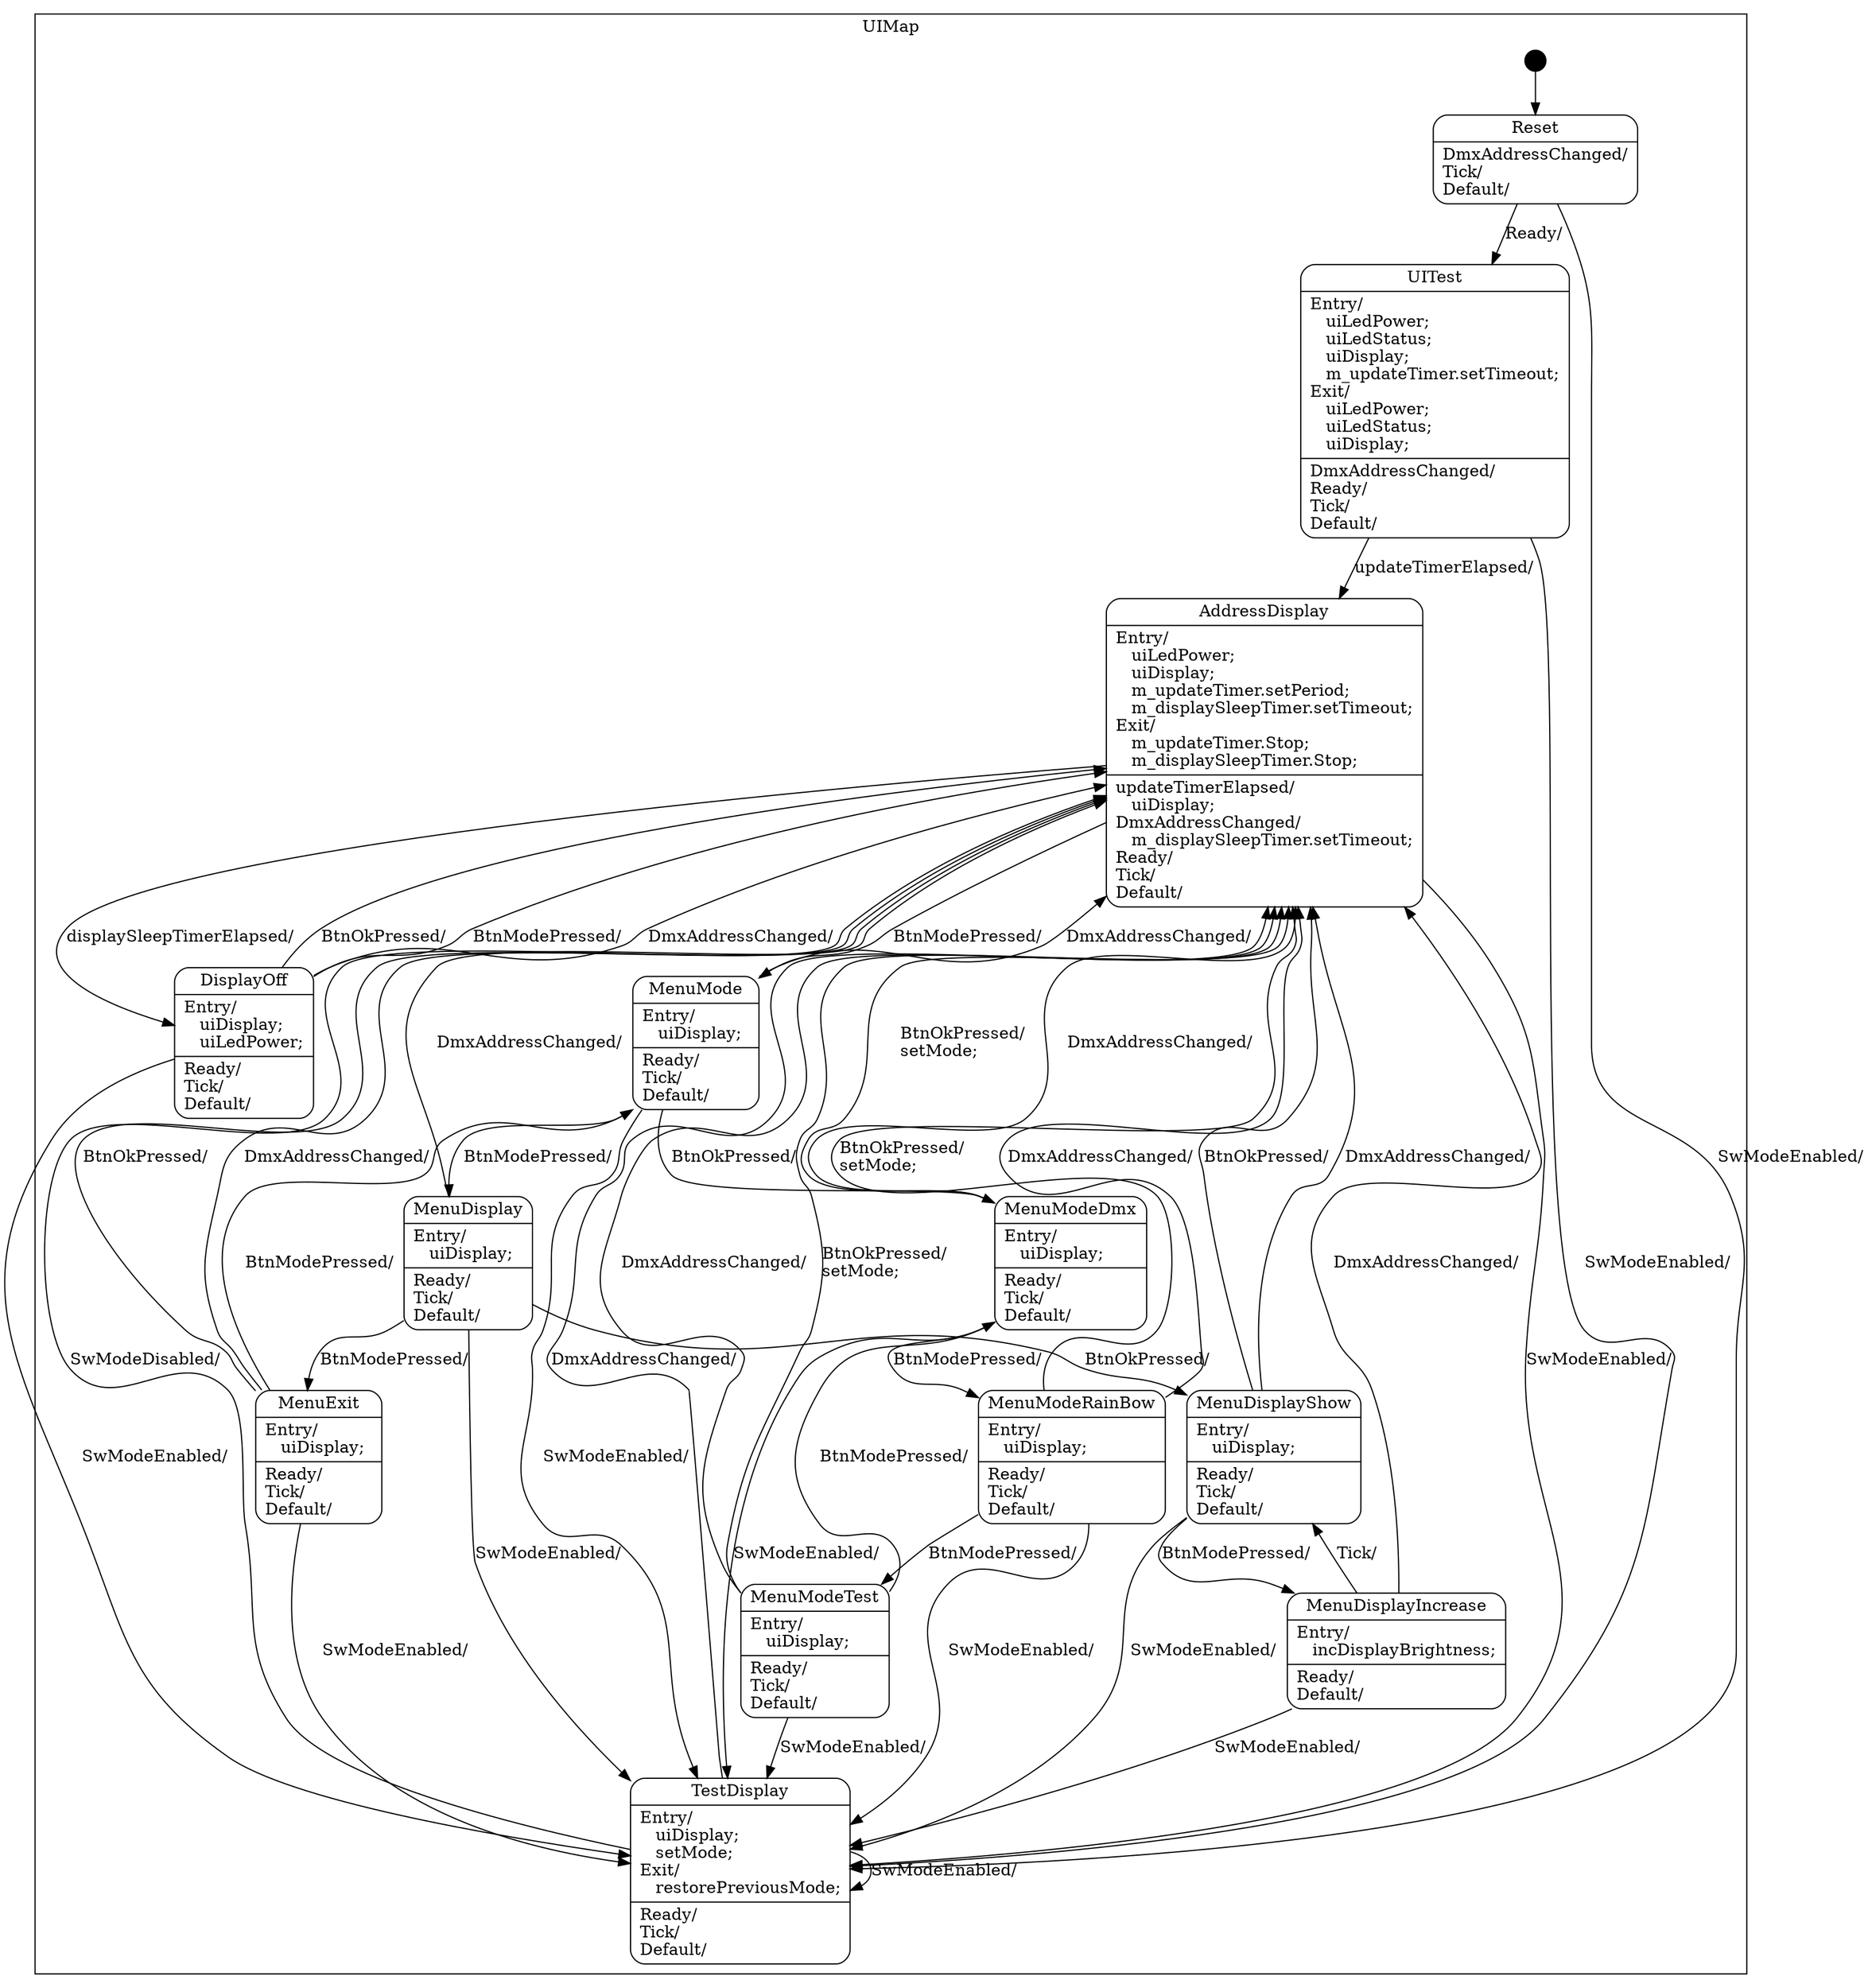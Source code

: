 digraph UserInterface {

    node
        [shape=Mrecord width=1.5];

    subgraph cluster_UIMap {

        label="UIMap";

        //
        // States (Nodes)
        //

        "UIMap::Reset"
            [label="{Reset|DmxAddressChanged/\lTick/\lDefault/\l}"];

        "UIMap::UITest"
            [label="{UITest|Entry/\l&nbsp;&nbsp;&nbsp;uiLedPower;\l&nbsp;&nbsp;&nbsp;uiLedStatus;\l&nbsp;&nbsp;&nbsp;uiDisplay;\l&nbsp;&nbsp;&nbsp;m_updateTimer.setTimeout;\lExit/\l&nbsp;&nbsp;&nbsp;uiLedPower;\l&nbsp;&nbsp;&nbsp;uiLedStatus;\l&nbsp;&nbsp;&nbsp;uiDisplay;\l|DmxAddressChanged/\lReady/\lTick/\lDefault/\l}"];

        "UIMap::AddressDisplay"
            [label="{AddressDisplay|Entry/\l&nbsp;&nbsp;&nbsp;uiLedPower;\l&nbsp;&nbsp;&nbsp;uiDisplay;\l&nbsp;&nbsp;&nbsp;m_updateTimer.setPeriod;\l&nbsp;&nbsp;&nbsp;m_displaySleepTimer.setTimeout;\lExit/\l&nbsp;&nbsp;&nbsp;m_updateTimer.Stop;\l&nbsp;&nbsp;&nbsp;m_displaySleepTimer.Stop;\l|updateTimerElapsed/\l&nbsp;&nbsp;&nbsp;uiDisplay;\lDmxAddressChanged/\l&nbsp;&nbsp;&nbsp;m_displaySleepTimer.setTimeout;\lReady/\lTick/\lDefault/\l}"];

        "UIMap::DisplayOff"
            [label="{DisplayOff|Entry/\l&nbsp;&nbsp;&nbsp;uiDisplay;\l&nbsp;&nbsp;&nbsp;uiLedPower;\l|Ready/\lTick/\lDefault/\l}"];

        "UIMap::TestDisplay"
            [label="{TestDisplay|Entry/\l&nbsp;&nbsp;&nbsp;uiDisplay;\l&nbsp;&nbsp;&nbsp;setMode;\lExit/\l&nbsp;&nbsp;&nbsp;restorePreviousMode;\l|Ready/\lTick/\lDefault/\l}"];

        "UIMap::MenuMode"
            [label="{MenuMode|Entry/\l&nbsp;&nbsp;&nbsp;uiDisplay;\l|Ready/\lTick/\lDefault/\l}"];

        "UIMap::MenuDisplay"
            [label="{MenuDisplay|Entry/\l&nbsp;&nbsp;&nbsp;uiDisplay;\l|Ready/\lTick/\lDefault/\l}"];

        "UIMap::MenuExit"
            [label="{MenuExit|Entry/\l&nbsp;&nbsp;&nbsp;uiDisplay;\l|Ready/\lTick/\lDefault/\l}"];

        "UIMap::MenuModeDmx"
            [label="{MenuModeDmx|Entry/\l&nbsp;&nbsp;&nbsp;uiDisplay;\l|Ready/\lTick/\lDefault/\l}"];

        "UIMap::MenuModeRainBow"
            [label="{MenuModeRainBow|Entry/\l&nbsp;&nbsp;&nbsp;uiDisplay;\l|Ready/\lTick/\lDefault/\l}"];

        "UIMap::MenuModeTest"
            [label="{MenuModeTest|Entry/\l&nbsp;&nbsp;&nbsp;uiDisplay;\l|Ready/\lTick/\lDefault/\l}"];

        "UIMap::MenuDisplayShow"
            [label="{MenuDisplayShow|Entry/\l&nbsp;&nbsp;&nbsp;uiDisplay;\l|Ready/\lTick/\lDefault/\l}"];

        "UIMap::MenuDisplayIncrease"
            [label="{MenuDisplayIncrease|Entry/\l&nbsp;&nbsp;&nbsp;incDisplayBrightness;\l|Ready/\lDefault/\l}"];

        "%start"
            [label="" shape=circle style=filled fillcolor=black width=0.25];

        //
        // Transitions (Edges)
        //

        "UIMap::Reset" -> "UIMap::UITest"
            [label="Ready/\l"];

        "UIMap::Reset" -> "UIMap::TestDisplay"
            [label="SwModeEnabled/\l"];

        "UIMap::UITest" -> "UIMap::AddressDisplay"
            [label="updateTimerElapsed/\l"];

        "UIMap::UITest" -> "UIMap::TestDisplay"
            [label="SwModeEnabled/\l"];

        "UIMap::AddressDisplay" -> "UIMap::DisplayOff"
            [label="displaySleepTimerElapsed/\l"];

        "UIMap::AddressDisplay" -> "UIMap::MenuMode"
            [label="BtnModePressed/\l"];

        "UIMap::AddressDisplay" -> "UIMap::TestDisplay"
            [label="SwModeEnabled/\l"];

        "UIMap::DisplayOff" -> "UIMap::AddressDisplay"
            [label="BtnOkPressed/\l"];

        "UIMap::DisplayOff" -> "UIMap::AddressDisplay"
            [label="BtnModePressed/\l"];

        "UIMap::DisplayOff" -> "UIMap::TestDisplay"
            [label="SwModeEnabled/\l"];

        "UIMap::DisplayOff" -> "UIMap::AddressDisplay"
            [label="DmxAddressChanged/\l"];

        "UIMap::TestDisplay" -> "UIMap::AddressDisplay"
            [label="SwModeDisabled/\l"];

        "UIMap::TestDisplay" -> "UIMap::TestDisplay"
            [label="SwModeEnabled/\l"];

        "UIMap::TestDisplay" -> "UIMap::AddressDisplay"
            [label="DmxAddressChanged/\l"];

        "UIMap::MenuMode" -> "UIMap::MenuModeDmx"
            [label="BtnOkPressed/\l"];

        "UIMap::MenuMode" -> "UIMap::MenuDisplay"
            [label="BtnModePressed/\l"];

        "UIMap::MenuMode" -> "UIMap::TestDisplay"
            [label="SwModeEnabled/\l"];

        "UIMap::MenuMode" -> "UIMap::AddressDisplay"
            [label="DmxAddressChanged/\l"];

        "UIMap::MenuDisplay" -> "UIMap::MenuDisplayShow"
            [label="BtnOkPressed/\l"];

        "UIMap::MenuDisplay" -> "UIMap::MenuExit"
            [label="BtnModePressed/\l"];

        "UIMap::MenuDisplay" -> "UIMap::TestDisplay"
            [label="SwModeEnabled/\l"];

        "UIMap::MenuDisplay" -> "UIMap::AddressDisplay"
            [label="DmxAddressChanged/\l"];

        "UIMap::MenuExit" -> "UIMap::AddressDisplay"
            [label="BtnOkPressed/\l"];

        "UIMap::MenuExit" -> "UIMap::MenuMode"
            [label="BtnModePressed/\l"];

        "UIMap::MenuExit" -> "UIMap::TestDisplay"
            [label="SwModeEnabled/\l"];

        "UIMap::MenuExit" -> "UIMap::AddressDisplay"
            [label="DmxAddressChanged/\l"];

        "UIMap::MenuModeDmx" -> "UIMap::MenuModeRainBow"
            [label="BtnModePressed/\l"];

        "UIMap::MenuModeDmx" -> "UIMap::AddressDisplay"
            [label="BtnOkPressed/\lsetMode;\l"];

        "UIMap::MenuModeDmx" -> "UIMap::TestDisplay"
            [label="SwModeEnabled/\l"];

        "UIMap::MenuModeDmx" -> "UIMap::AddressDisplay"
            [label="DmxAddressChanged/\l"];

        "UIMap::MenuModeRainBow" -> "UIMap::MenuModeTest"
            [label="BtnModePressed/\l"];

        "UIMap::MenuModeRainBow" -> "UIMap::AddressDisplay"
            [label="BtnOkPressed/\lsetMode;\l"];

        "UIMap::MenuModeRainBow" -> "UIMap::TestDisplay"
            [label="SwModeEnabled/\l"];

        "UIMap::MenuModeRainBow" -> "UIMap::AddressDisplay"
            [label="DmxAddressChanged/\l"];

        "UIMap::MenuModeTest" -> "UIMap::MenuModeDmx"
            [label="BtnModePressed/\l"];

        "UIMap::MenuModeTest" -> "UIMap::AddressDisplay"
            [label="BtnOkPressed/\lsetMode;\l"];

        "UIMap::MenuModeTest" -> "UIMap::TestDisplay"
            [label="SwModeEnabled/\l"];

        "UIMap::MenuModeTest" -> "UIMap::AddressDisplay"
            [label="DmxAddressChanged/\l"];

        "UIMap::MenuDisplayShow" -> "UIMap::MenuDisplayIncrease"
            [label="BtnModePressed/\l"];

        "UIMap::MenuDisplayShow" -> "UIMap::AddressDisplay"
            [label="BtnOkPressed/\l"];

        "UIMap::MenuDisplayShow" -> "UIMap::TestDisplay"
            [label="SwModeEnabled/\l"];

        "UIMap::MenuDisplayShow" -> "UIMap::AddressDisplay"
            [label="DmxAddressChanged/\l"];

        "UIMap::MenuDisplayIncrease" -> "UIMap::MenuDisplayShow"
            [label="Tick/\l"];

        "UIMap::MenuDisplayIncrease" -> "UIMap::TestDisplay"
            [label="SwModeEnabled/\l"];

        "UIMap::MenuDisplayIncrease" -> "UIMap::AddressDisplay"
            [label="DmxAddressChanged/\l"];

        "%start" -> "UIMap::Reset"
    }

}
